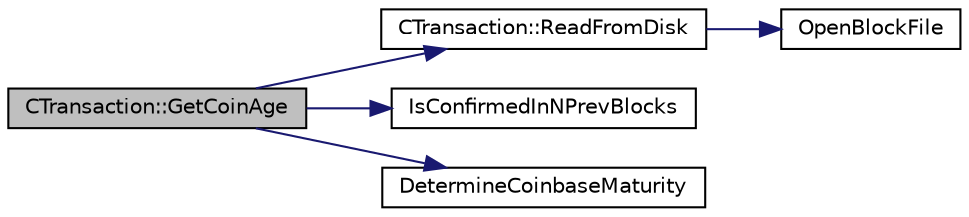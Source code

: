 digraph "CTransaction::GetCoinAge"
{
  edge [fontname="Helvetica",fontsize="10",labelfontname="Helvetica",labelfontsize="10"];
  node [fontname="Helvetica",fontsize="10",shape=record];
  rankdir="LR";
  Node38 [label="CTransaction::GetCoinAge",height=0.2,width=0.4,color="black", fillcolor="grey75", style="filled", fontcolor="black"];
  Node38 -> Node39 [color="midnightblue",fontsize="10",style="solid",fontname="Helvetica"];
  Node39 [label="CTransaction::ReadFromDisk",height=0.2,width=0.4,color="black", fillcolor="white", style="filled",URL="$class_c_transaction.html#ad9d526afecbd816c385343f60c5352fd"];
  Node39 -> Node40 [color="midnightblue",fontsize="10",style="solid",fontname="Helvetica"];
  Node40 [label="OpenBlockFile",height=0.2,width=0.4,color="black", fillcolor="white", style="filled",URL="$main_8h.html#acaa494f20aefb99c5f5f9022a97d0040"];
  Node38 -> Node41 [color="midnightblue",fontsize="10",style="solid",fontname="Helvetica"];
  Node41 [label="IsConfirmedInNPrevBlocks",height=0.2,width=0.4,color="black", fillcolor="white", style="filled",URL="$main_8cpp.html#a22e712bbf635a69ba8dd7ae004d2697b"];
  Node38 -> Node42 [color="midnightblue",fontsize="10",style="solid",fontname="Helvetica"];
  Node42 [label="DetermineCoinbaseMaturity",height=0.2,width=0.4,color="black", fillcolor="white", style="filled",URL="$proofs_8cpp.html#a97478c8207cae73889a6b1fbbc3c67e3",tooltip="Determine Coinbase Maturity (generally not a good idea - done so to increase speed) ..."];
}
